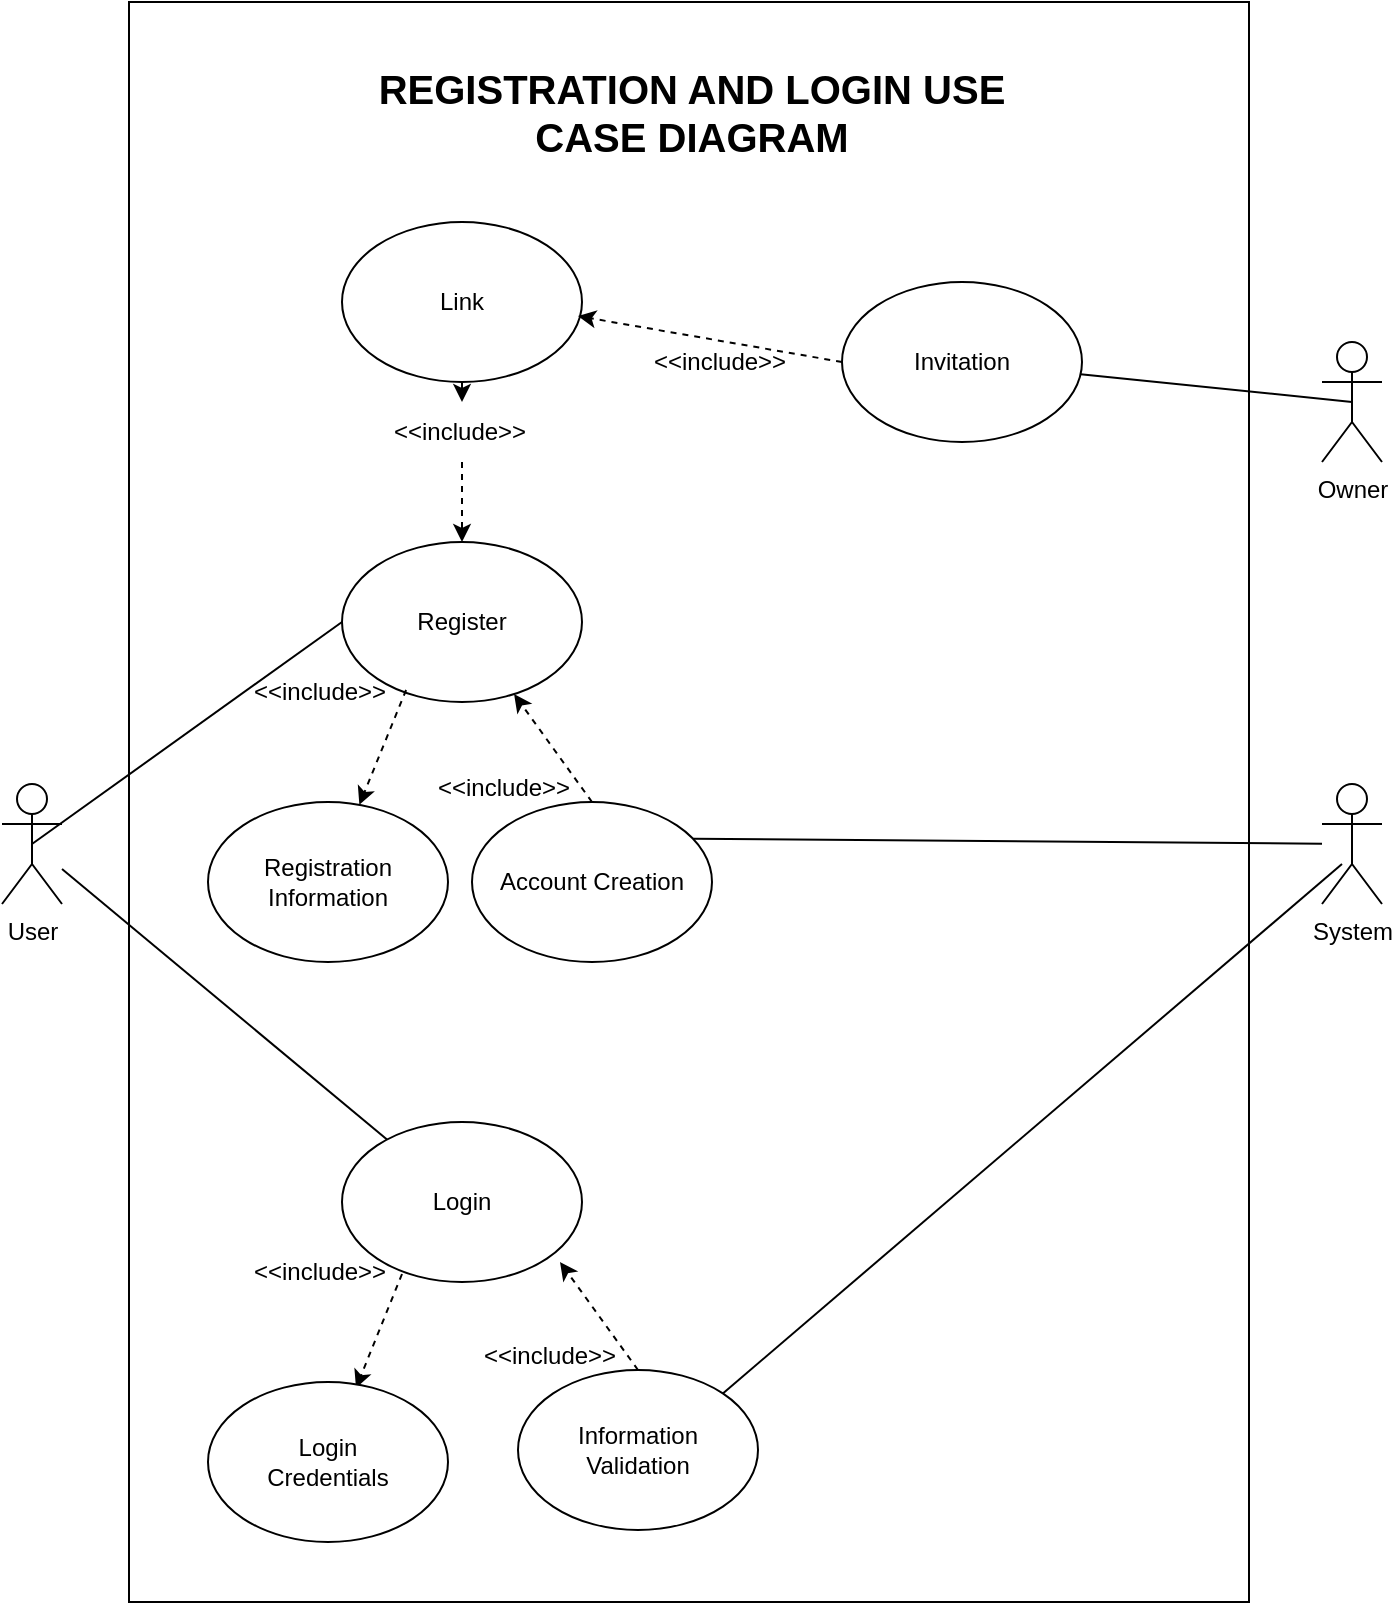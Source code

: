 <mxfile version="21.6.1" type="device">
  <diagram name="Page-1" id="lVDr4kfoH9zzfliGT05G">
    <mxGraphModel dx="1363" dy="963" grid="1" gridSize="10" guides="1" tooltips="1" connect="1" arrows="1" fold="1" page="1" pageScale="1" pageWidth="827" pageHeight="1169" math="0" shadow="0">
      <root>
        <mxCell id="0" />
        <mxCell id="1" parent="0" />
        <mxCell id="-mZvuhGZkcsRAi4728JE-2" value="" style="rounded=0;whiteSpace=wrap;html=1;" vertex="1" parent="1">
          <mxGeometry x="133.5" y="60" width="560" height="800" as="geometry" />
        </mxCell>
        <mxCell id="-mZvuhGZkcsRAi4728JE-4" value="User" style="shape=umlActor;verticalLabelPosition=bottom;verticalAlign=top;html=1;outlineConnect=0;" vertex="1" parent="1">
          <mxGeometry x="70" y="451" width="30" height="60" as="geometry" />
        </mxCell>
        <mxCell id="-mZvuhGZkcsRAi4728JE-6" value="Owner" style="shape=umlActor;verticalLabelPosition=bottom;verticalAlign=top;html=1;outlineConnect=0;" vertex="1" parent="1">
          <mxGeometry x="730" y="230" width="30" height="60" as="geometry" />
        </mxCell>
        <mxCell id="-mZvuhGZkcsRAi4728JE-9" value="Invitation" style="ellipse;whiteSpace=wrap;html=1;" vertex="1" parent="1">
          <mxGeometry x="490" y="200" width="120" height="80" as="geometry" />
        </mxCell>
        <mxCell id="-mZvuhGZkcsRAi4728JE-10" value="" style="endArrow=none;html=1;rounded=0;entryX=0.5;entryY=0.5;entryDx=0;entryDy=0;entryPerimeter=0;" edge="1" parent="1" source="-mZvuhGZkcsRAi4728JE-9" target="-mZvuhGZkcsRAi4728JE-6">
          <mxGeometry width="50" height="50" relative="1" as="geometry">
            <mxPoint x="410" y="490" as="sourcePoint" />
            <mxPoint x="460" y="440" as="targetPoint" />
          </mxGeometry>
        </mxCell>
        <mxCell id="-mZvuhGZkcsRAi4728JE-11" value="Link" style="ellipse;whiteSpace=wrap;html=1;" vertex="1" parent="1">
          <mxGeometry x="240" y="170" width="120" height="80" as="geometry" />
        </mxCell>
        <mxCell id="-mZvuhGZkcsRAi4728JE-13" value="" style="endArrow=classic;html=1;rounded=0;entryX=0.983;entryY=0.588;entryDx=0;entryDy=0;entryPerimeter=0;exitX=0;exitY=0.5;exitDx=0;exitDy=0;dashed=1;" edge="1" parent="1" source="-mZvuhGZkcsRAi4728JE-9" target="-mZvuhGZkcsRAi4728JE-11">
          <mxGeometry width="50" height="50" relative="1" as="geometry">
            <mxPoint x="410" y="490" as="sourcePoint" />
            <mxPoint x="460" y="440" as="targetPoint" />
          </mxGeometry>
        </mxCell>
        <mxCell id="-mZvuhGZkcsRAi4728JE-14" value="&amp;lt;&amp;lt;include&amp;gt;&amp;gt;" style="text;strokeColor=none;fillColor=none;align=left;verticalAlign=middle;spacingLeft=4;spacingRight=4;overflow=hidden;points=[[0,0.5],[1,0.5]];portConstraint=eastwest;rotatable=0;whiteSpace=wrap;html=1;" vertex="1" parent="1">
          <mxGeometry x="390" y="225" width="80" height="30" as="geometry" />
        </mxCell>
        <mxCell id="-mZvuhGZkcsRAi4728JE-15" value="Register" style="ellipse;whiteSpace=wrap;html=1;" vertex="1" parent="1">
          <mxGeometry x="240" y="330" width="120" height="80" as="geometry" />
        </mxCell>
        <mxCell id="-mZvuhGZkcsRAi4728JE-17" value="" style="endArrow=none;html=1;rounded=0;entryX=0.5;entryY=0.5;entryDx=0;entryDy=0;entryPerimeter=0;exitX=0;exitY=0.5;exitDx=0;exitDy=0;" edge="1" parent="1" source="-mZvuhGZkcsRAi4728JE-15" target="-mZvuhGZkcsRAi4728JE-4">
          <mxGeometry width="50" height="50" relative="1" as="geometry">
            <mxPoint x="410" y="490" as="sourcePoint" />
            <mxPoint x="460" y="440" as="targetPoint" />
          </mxGeometry>
        </mxCell>
        <mxCell id="-mZvuhGZkcsRAi4728JE-19" value="" style="endArrow=classic;html=1;rounded=0;exitX=0.5;exitY=1;exitDx=0;exitDy=0;dashed=1;" edge="1" parent="1" source="-mZvuhGZkcsRAi4728JE-18" target="-mZvuhGZkcsRAi4728JE-15">
          <mxGeometry width="50" height="50" relative="1" as="geometry">
            <mxPoint x="500" y="250" as="sourcePoint" />
            <mxPoint x="368" y="227" as="targetPoint" />
          </mxGeometry>
        </mxCell>
        <mxCell id="-mZvuhGZkcsRAi4728JE-20" value="Registration Information" style="ellipse;whiteSpace=wrap;html=1;" vertex="1" parent="1">
          <mxGeometry x="173" y="460" width="120" height="80" as="geometry" />
        </mxCell>
        <mxCell id="-mZvuhGZkcsRAi4728JE-21" value="" style="endArrow=classic;html=1;rounded=0;exitX=0.267;exitY=0.925;exitDx=0;exitDy=0;dashed=1;exitPerimeter=0;" edge="1" parent="1" source="-mZvuhGZkcsRAi4728JE-15" target="-mZvuhGZkcsRAi4728JE-20">
          <mxGeometry width="50" height="50" relative="1" as="geometry">
            <mxPoint x="259.5" y="400" as="sourcePoint" />
            <mxPoint x="259.5" y="480" as="targetPoint" />
          </mxGeometry>
        </mxCell>
        <mxCell id="-mZvuhGZkcsRAi4728JE-22" value="Account Creation" style="ellipse;whiteSpace=wrap;html=1;" vertex="1" parent="1">
          <mxGeometry x="305" y="460" width="120" height="80" as="geometry" />
        </mxCell>
        <mxCell id="-mZvuhGZkcsRAi4728JE-23" value="" style="endArrow=classic;html=1;rounded=0;exitX=0.5;exitY=0;exitDx=0;exitDy=0;dashed=1;" edge="1" parent="1" target="-mZvuhGZkcsRAi4728JE-15" source="-mZvuhGZkcsRAi4728JE-22">
          <mxGeometry width="50" height="50" relative="1" as="geometry">
            <mxPoint x="330" y="406" as="sourcePoint" />
            <mxPoint x="367.57" y="456" as="targetPoint" />
          </mxGeometry>
        </mxCell>
        <mxCell id="-mZvuhGZkcsRAi4728JE-24" value="" style="endArrow=none;html=1;rounded=0;entryX=0.921;entryY=0.23;entryDx=0;entryDy=0;entryPerimeter=0;" edge="1" parent="1" source="-mZvuhGZkcsRAi4728JE-30" target="-mZvuhGZkcsRAi4728JE-22">
          <mxGeometry width="50" height="50" relative="1" as="geometry">
            <mxPoint x="746" y="260" as="sourcePoint" />
            <mxPoint x="431.04" y="480" as="targetPoint" />
          </mxGeometry>
        </mxCell>
        <mxCell id="-mZvuhGZkcsRAi4728JE-25" value="" style="endArrow=classic;html=1;rounded=0;exitX=0.5;exitY=1;exitDx=0;exitDy=0;dashed=1;" edge="1" parent="1" source="-mZvuhGZkcsRAi4728JE-11" target="-mZvuhGZkcsRAi4728JE-18">
          <mxGeometry width="50" height="50" relative="1" as="geometry">
            <mxPoint x="300" y="250" as="sourcePoint" />
            <mxPoint x="300" y="330" as="targetPoint" />
          </mxGeometry>
        </mxCell>
        <mxCell id="-mZvuhGZkcsRAi4728JE-18" value="&amp;lt;&amp;lt;include&amp;gt;&amp;gt;" style="text;strokeColor=none;fillColor=none;align=left;verticalAlign=middle;spacingLeft=4;spacingRight=4;overflow=hidden;points=[[0,0.5],[1,0.5]];portConstraint=eastwest;rotatable=0;whiteSpace=wrap;html=1;" vertex="1" parent="1">
          <mxGeometry x="260" y="260" width="80" height="30" as="geometry" />
        </mxCell>
        <mxCell id="-mZvuhGZkcsRAi4728JE-26" value="&amp;lt;&amp;lt;include&amp;gt;&amp;gt;" style="text;strokeColor=none;fillColor=none;align=left;verticalAlign=middle;spacingLeft=4;spacingRight=4;overflow=hidden;points=[[0,0.5],[1,0.5]];portConstraint=eastwest;rotatable=0;whiteSpace=wrap;html=1;" vertex="1" parent="1">
          <mxGeometry x="190" y="390" width="80" height="30" as="geometry" />
        </mxCell>
        <mxCell id="-mZvuhGZkcsRAi4728JE-29" value="&amp;lt;&amp;lt;include&amp;gt;&amp;gt;" style="text;strokeColor=none;fillColor=none;align=left;verticalAlign=middle;spacingLeft=4;spacingRight=4;overflow=hidden;points=[[0,0.5],[1,0.5]];portConstraint=eastwest;rotatable=0;whiteSpace=wrap;html=1;" vertex="1" parent="1">
          <mxGeometry x="282" y="438" width="80" height="30" as="geometry" />
        </mxCell>
        <mxCell id="-mZvuhGZkcsRAi4728JE-30" value="System" style="shape=umlActor;verticalLabelPosition=bottom;verticalAlign=top;html=1;outlineConnect=0;" vertex="1" parent="1">
          <mxGeometry x="730" y="451" width="30" height="60" as="geometry" />
        </mxCell>
        <mxCell id="-mZvuhGZkcsRAi4728JE-34" value="Login" style="ellipse;whiteSpace=wrap;html=1;" vertex="1" parent="1">
          <mxGeometry x="240" y="620" width="120" height="80" as="geometry" />
        </mxCell>
        <mxCell id="-mZvuhGZkcsRAi4728JE-35" value="" style="endArrow=classic;html=1;rounded=0;exitX=0.267;exitY=0.925;exitDx=0;exitDy=0;dashed=1;exitPerimeter=0;" edge="1" parent="1">
          <mxGeometry width="50" height="50" relative="1" as="geometry">
            <mxPoint x="270" y="696" as="sourcePoint" />
            <mxPoint x="247" y="753" as="targetPoint" />
          </mxGeometry>
        </mxCell>
        <mxCell id="-mZvuhGZkcsRAi4728JE-36" value="Login&lt;br&gt;Credentials" style="ellipse;whiteSpace=wrap;html=1;" vertex="1" parent="1">
          <mxGeometry x="173" y="750" width="120" height="80" as="geometry" />
        </mxCell>
        <mxCell id="-mZvuhGZkcsRAi4728JE-37" value="&amp;lt;&amp;lt;include&amp;gt;&amp;gt;" style="text;strokeColor=none;fillColor=none;align=left;verticalAlign=middle;spacingLeft=4;spacingRight=4;overflow=hidden;points=[[0,0.5],[1,0.5]];portConstraint=eastwest;rotatable=0;whiteSpace=wrap;html=1;" vertex="1" parent="1">
          <mxGeometry x="190" y="680" width="80" height="30" as="geometry" />
        </mxCell>
        <mxCell id="-mZvuhGZkcsRAi4728JE-38" value="Information &lt;br&gt;Validation" style="ellipse;whiteSpace=wrap;html=1;" vertex="1" parent="1">
          <mxGeometry x="328" y="744" width="120" height="80" as="geometry" />
        </mxCell>
        <mxCell id="-mZvuhGZkcsRAi4728JE-39" value="" style="endArrow=classic;html=1;rounded=0;exitX=0.5;exitY=0;exitDx=0;exitDy=0;dashed=1;" edge="1" parent="1" source="-mZvuhGZkcsRAi4728JE-38">
          <mxGeometry width="50" height="50" relative="1" as="geometry">
            <mxPoint x="353" y="690" as="sourcePoint" />
            <mxPoint x="349" y="690" as="targetPoint" />
          </mxGeometry>
        </mxCell>
        <mxCell id="-mZvuhGZkcsRAi4728JE-40" value="&amp;lt;&amp;lt;include&amp;gt;&amp;gt;" style="text;strokeColor=none;fillColor=none;align=left;verticalAlign=middle;spacingLeft=4;spacingRight=4;overflow=hidden;points=[[0,0.5],[1,0.5]];portConstraint=eastwest;rotatable=0;whiteSpace=wrap;html=1;" vertex="1" parent="1">
          <mxGeometry x="305" y="722" width="80" height="30" as="geometry" />
        </mxCell>
        <mxCell id="-mZvuhGZkcsRAi4728JE-41" value="" style="endArrow=none;html=1;rounded=0;entryX=1;entryY=0;entryDx=0;entryDy=0;" edge="1" parent="1" target="-mZvuhGZkcsRAi4728JE-38">
          <mxGeometry width="50" height="50" relative="1" as="geometry">
            <mxPoint x="740" y="491" as="sourcePoint" />
            <mxPoint x="426" y="488" as="targetPoint" />
          </mxGeometry>
        </mxCell>
        <mxCell id="-mZvuhGZkcsRAi4728JE-42" value="" style="endArrow=none;html=1;rounded=0;" edge="1" parent="1" source="-mZvuhGZkcsRAi4728JE-34" target="-mZvuhGZkcsRAi4728JE-4">
          <mxGeometry width="50" height="50" relative="1" as="geometry">
            <mxPoint x="750" y="501" as="sourcePoint" />
            <mxPoint x="436" y="498" as="targetPoint" />
          </mxGeometry>
        </mxCell>
        <mxCell id="-mZvuhGZkcsRAi4728JE-43" value="&lt;font style=&quot;font-size: 20px;&quot;&gt;&lt;b&gt;REGISTRATION AND LOGIN USE CASE DIAGRAM&lt;/b&gt;&lt;/font&gt;" style="text;html=1;strokeColor=none;fillColor=none;align=center;verticalAlign=middle;whiteSpace=wrap;rounded=0;" vertex="1" parent="1">
          <mxGeometry x="240" y="100" width="350" height="30" as="geometry" />
        </mxCell>
      </root>
    </mxGraphModel>
  </diagram>
</mxfile>
